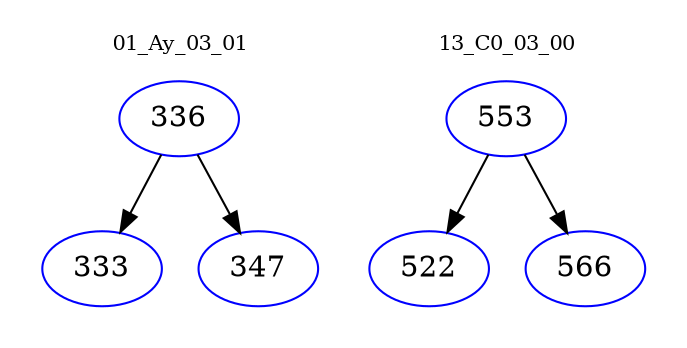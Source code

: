 digraph{
subgraph cluster_0 {
color = white
label = "01_Ay_03_01";
fontsize=10;
T0_336 [label="336", color="blue"]
T0_336 -> T0_333 [color="black"]
T0_333 [label="333", color="blue"]
T0_336 -> T0_347 [color="black"]
T0_347 [label="347", color="blue"]
}
subgraph cluster_1 {
color = white
label = "13_C0_03_00";
fontsize=10;
T1_553 [label="553", color="blue"]
T1_553 -> T1_522 [color="black"]
T1_522 [label="522", color="blue"]
T1_553 -> T1_566 [color="black"]
T1_566 [label="566", color="blue"]
}
}
